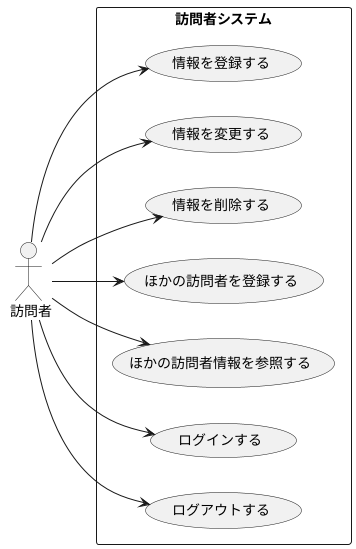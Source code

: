 @startuml 訪問者システムユースケース図
left to right direction
actor " 訪問者" as fc
rectangle 訪問者システム {
  usecase "情報を登録する" as UC1
  usecase "情報を変更する" as UC2
  usecase "情報を削除する" as UC3
  usecase "ほかの訪問者を登録する" as UC4
  usecase "ほかの訪問者情報を参照する" as UC5
  usecase "ログインする" as UC6
  usecase "ログアウトする" as UC7
}
fc --> UC1
fc --> UC2
fc --> UC3
fc --> UC4
fc --> UC5
fc --> UC6
fc --> UC7
@enduml